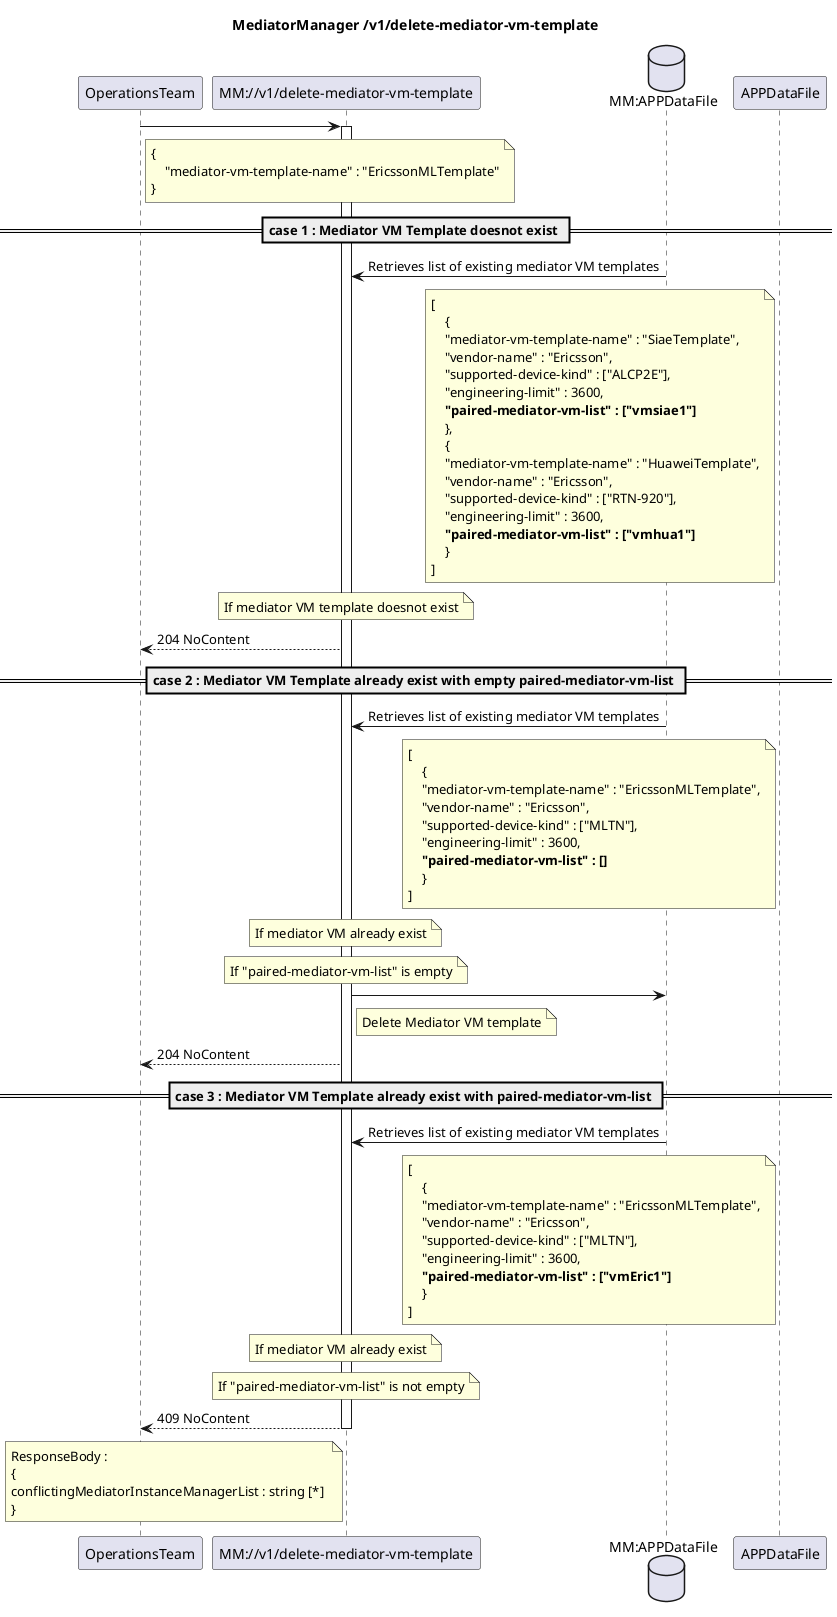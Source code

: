 @startuml DeleteMediatorVmTemplate
skinparam responseMessageBelowArrow true

title
MediatorManager /v1/delete-mediator-vm-template
end title

participant "OperationsTeam" as OT
participant "MM://v1/delete-mediator-vm-template" as MM
database "MM:APPDataFile" as AppData

OT -> MM : 
note right OT
    {
        "mediator-vm-template-name" : "EricssonMLTemplate"
    }
end note
activate MM

== case 1 : Mediator VM Template doesnot exist ==
AppData -> MM : Retrieves list of existing mediator VM templates
note left APPDataFile
[
    {
    "mediator-vm-template-name" : "SiaeTemplate",
    "vendor-name" : "Ericsson",
    "supported-device-kind" : ["ALCP2E"],
    "engineering-limit" : 3600,
    <b>"paired-mediator-vm-list" : ["vmsiae1"]
    },
    {
    "mediator-vm-template-name" : "HuaweiTemplate",
    "vendor-name" : "Ericsson",
    "supported-device-kind" : ["RTN-920"],
    "engineering-limit" : 3600,
    <b>"paired-mediator-vm-list" : ["vmhua1"]
    }
]
end note
note over MM
   If mediator VM template doesnot exist
end note

MM --> OT : 204 NoContent

== case 2 : Mediator VM Template already exist with empty paired-mediator-vm-list ==
AppData -> MM : Retrieves list of existing mediator VM templates
note left APPDataFile
[
    {
    "mediator-vm-template-name" : "EricssonMLTemplate",
    "vendor-name" : "Ericsson",
    "supported-device-kind" : ["MLTN"],
    "engineering-limit" : 3600,
    <b>"paired-mediator-vm-list" : []
    }
]
end note
note over MM
   If mediator VM already exist
end note
note over MM
   If "paired-mediator-vm-list" is empty
end note
MM -> AppData :
note right MM
   Delete Mediator VM template
end note
MM --> OT : 204 NoContent

== case 3 : Mediator VM Template already exist with paired-mediator-vm-list ==
AppData -> MM : Retrieves list of existing mediator VM templates
note left APPDataFile
[
    {
    "mediator-vm-template-name" : "EricssonMLTemplate",
    "vendor-name" : "Ericsson",
    "supported-device-kind" : ["MLTN"],
    "engineering-limit" : 3600,
    <b>"paired-mediator-vm-list" : ["vmEric1"]
    }
]
end note
note over MM
   If mediator VM already exist
end note
note over MM
   If "paired-mediator-vm-list" is not empty
end note

MM --> OT : 409 NoContent
note left MM
ResponseBody :
{
conflictingMediatorInstanceManagerList : string [*] 
}
end note

deactivate MM

@enduml